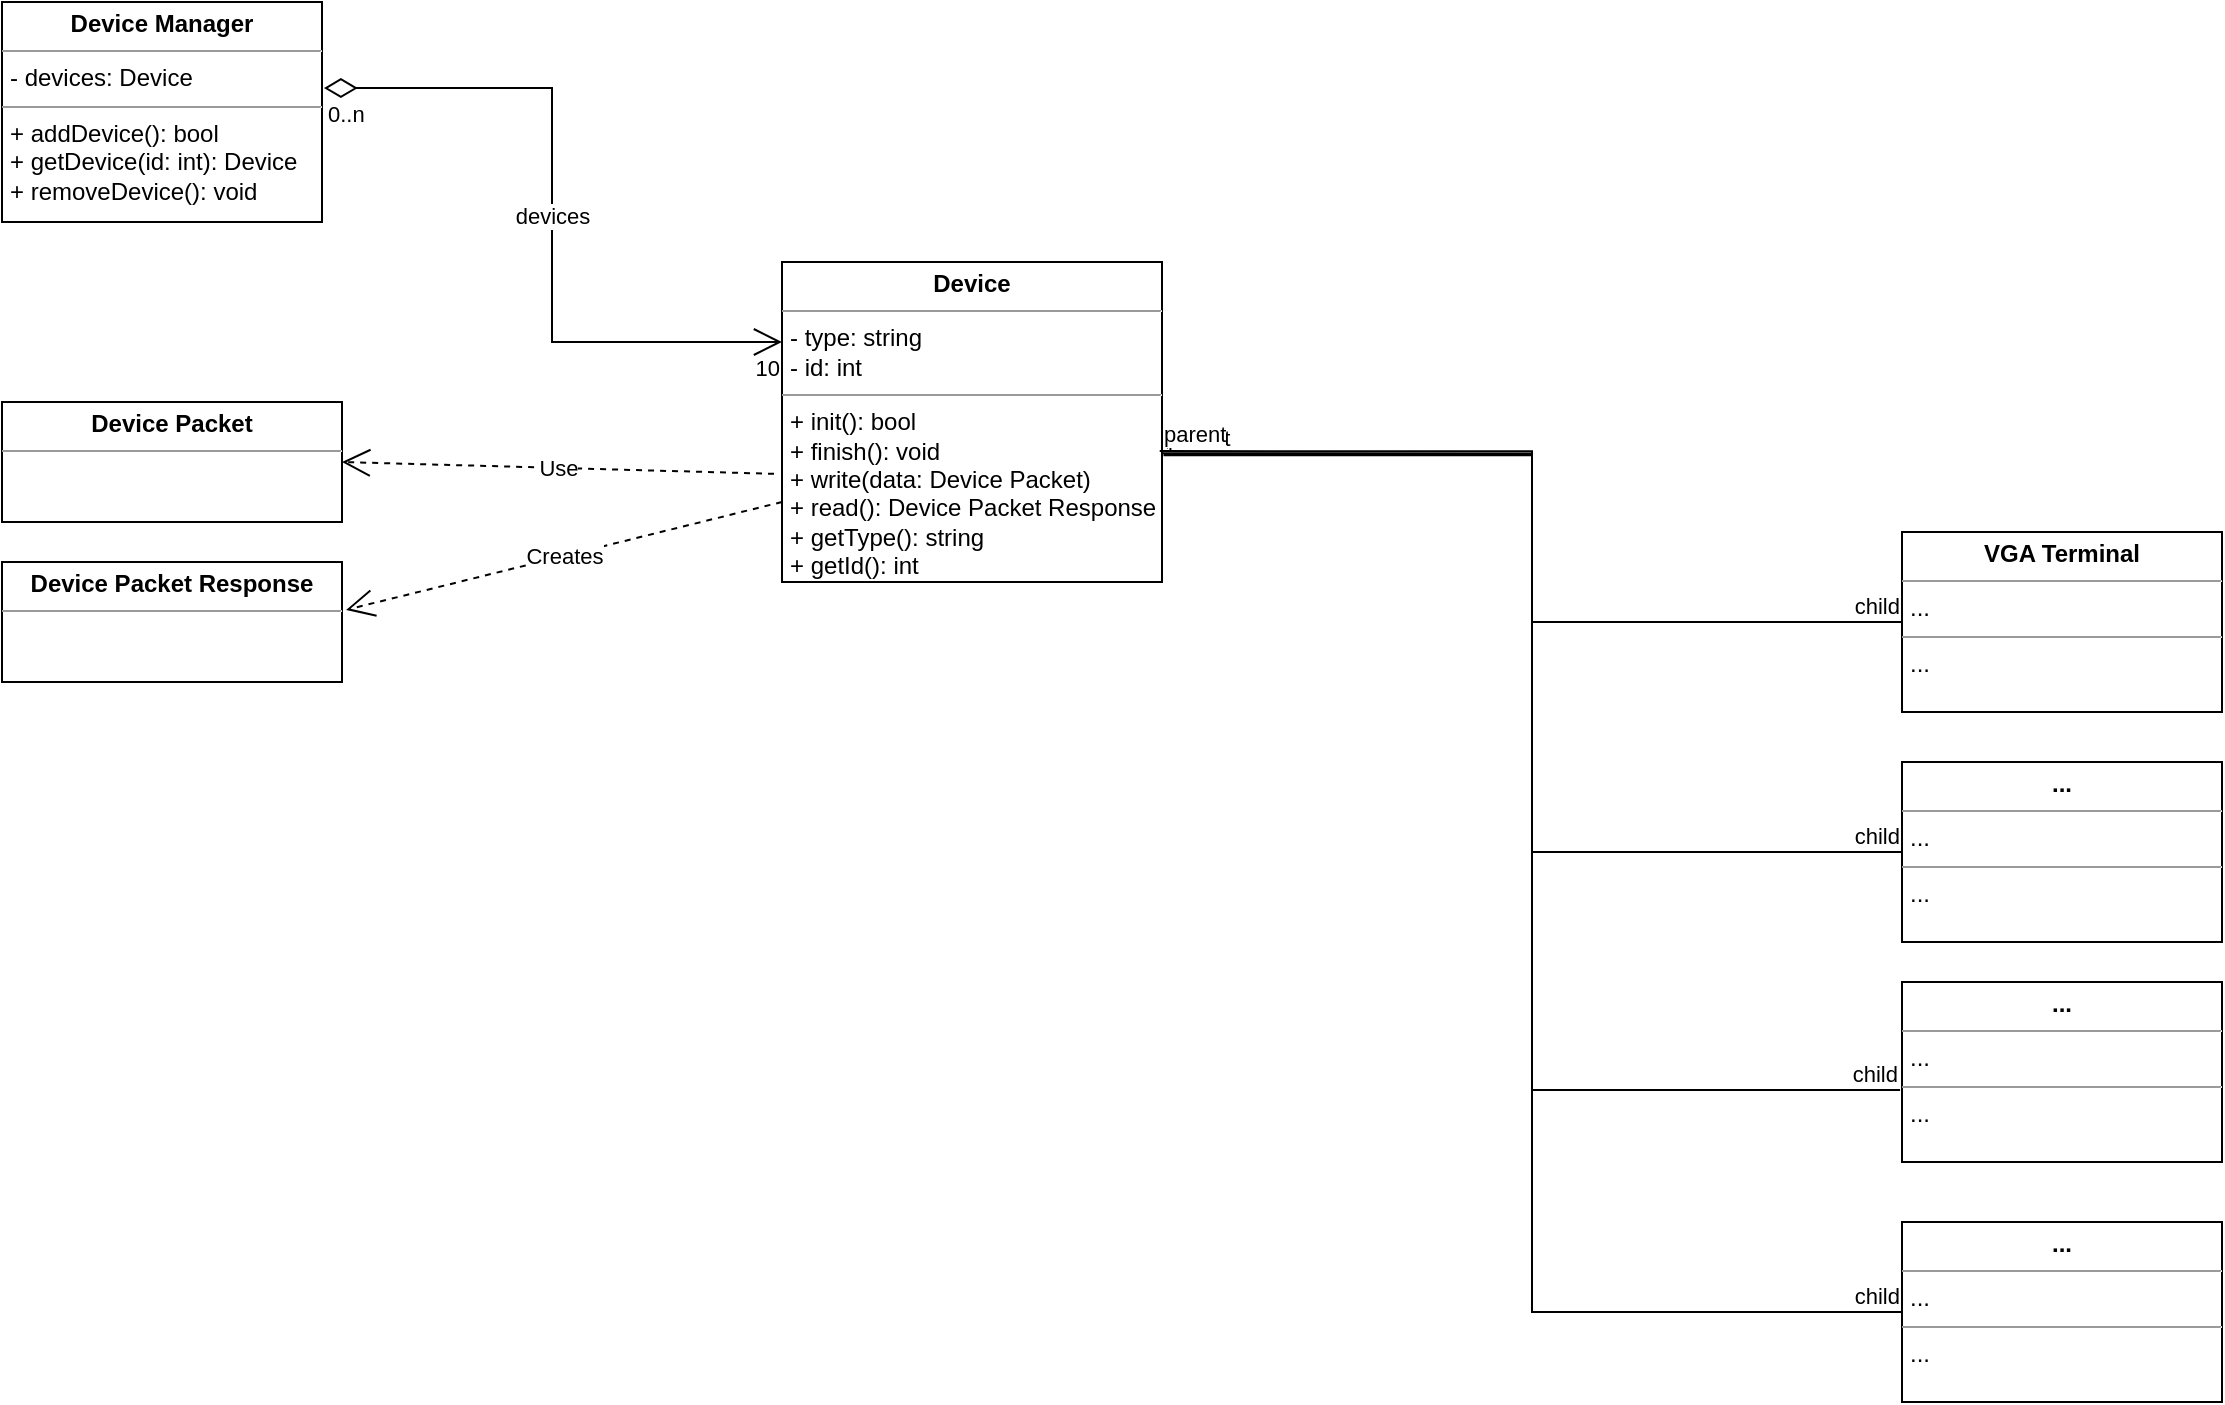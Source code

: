 <mxfile version="20.8.20" type="github">
  <diagram name="Page-1" id="09lzFyWS7ChnjlxKwFv8">
    <mxGraphModel dx="1045" dy="703" grid="1" gridSize="10" guides="1" tooltips="1" connect="1" arrows="1" fold="1" page="1" pageScale="1" pageWidth="827" pageHeight="1169" math="0" shadow="0">
      <root>
        <mxCell id="0" />
        <mxCell id="1" parent="0" />
        <mxCell id="X0Wd92SMY3JsqTdoB2Md-23" value="&lt;p style=&quot;margin:0px;margin-top:4px;text-align:center;&quot;&gt;&lt;b&gt;Device&lt;/b&gt;&lt;/p&gt;&lt;hr size=&quot;1&quot;&gt;&lt;p style=&quot;margin:0px;margin-left:4px;&quot;&gt;- type: string&lt;/p&gt;&lt;p style=&quot;margin:0px;margin-left:4px;&quot;&gt;- id: int&lt;/p&gt;&lt;hr size=&quot;1&quot;&gt;&lt;p style=&quot;margin:0px;margin-left:4px;&quot;&gt;+ init(): bool&lt;/p&gt;&lt;p style=&quot;margin:0px;margin-left:4px;&quot;&gt;+ finish(): void&lt;/p&gt;&lt;p style=&quot;margin:0px;margin-left:4px;&quot;&gt;+ write(data: Device Packet)&lt;/p&gt;&lt;p style=&quot;margin:0px;margin-left:4px;&quot;&gt;+ read(): Device Packet Response&lt;/p&gt;&lt;p style=&quot;margin:0px;margin-left:4px;&quot;&gt;+ getType(): string&lt;/p&gt;&lt;p style=&quot;margin:0px;margin-left:4px;&quot;&gt;+ getId(): int&lt;/p&gt;" style="verticalAlign=top;align=left;overflow=fill;fontSize=12;fontFamily=Helvetica;html=1;" vertex="1" parent="1">
          <mxGeometry x="460" y="180" width="190" height="160" as="geometry" />
        </mxCell>
        <mxCell id="X0Wd92SMY3JsqTdoB2Md-27" value="&lt;p style=&quot;margin:0px;margin-top:4px;text-align:center;&quot;&gt;&lt;b&gt;Device Manager&lt;/b&gt;&lt;/p&gt;&lt;hr size=&quot;1&quot;&gt;&lt;p style=&quot;margin:0px;margin-left:4px;&quot;&gt;- devices: Device&lt;/p&gt;&lt;hr size=&quot;1&quot;&gt;&lt;p style=&quot;margin:0px;margin-left:4px;&quot;&gt;+ addDevice(): bool&lt;/p&gt;&lt;p style=&quot;margin:0px;margin-left:4px;&quot;&gt;+ getDevice(id: int): Device&lt;/p&gt;&lt;p style=&quot;margin:0px;margin-left:4px;&quot;&gt;+ removeDevice(): void&lt;/p&gt;" style="verticalAlign=top;align=left;overflow=fill;fontSize=12;fontFamily=Helvetica;html=1;" vertex="1" parent="1">
          <mxGeometry x="70" y="50" width="160" height="110" as="geometry" />
        </mxCell>
        <mxCell id="X0Wd92SMY3JsqTdoB2Md-29" value="devices" style="endArrow=open;html=1;endSize=12;startArrow=diamondThin;startSize=14;startFill=0;edgeStyle=orthogonalEdgeStyle;rounded=0;exitX=1.006;exitY=0.391;exitDx=0;exitDy=0;exitPerimeter=0;entryX=0;entryY=0.25;entryDx=0;entryDy=0;" edge="1" parent="1" source="X0Wd92SMY3JsqTdoB2Md-27" target="X0Wd92SMY3JsqTdoB2Md-23">
          <mxGeometry relative="1" as="geometry">
            <mxPoint x="320" y="280" as="sourcePoint" />
            <mxPoint x="480" y="280" as="targetPoint" />
          </mxGeometry>
        </mxCell>
        <mxCell id="X0Wd92SMY3JsqTdoB2Md-30" value="0..n" style="edgeLabel;resizable=0;html=1;align=left;verticalAlign=top;" connectable="0" vertex="1" parent="X0Wd92SMY3JsqTdoB2Md-29">
          <mxGeometry x="-1" relative="1" as="geometry" />
        </mxCell>
        <mxCell id="X0Wd92SMY3JsqTdoB2Md-31" value="10" style="edgeLabel;resizable=0;html=1;align=right;verticalAlign=top;" connectable="0" vertex="1" parent="X0Wd92SMY3JsqTdoB2Md-29">
          <mxGeometry x="1" relative="1" as="geometry" />
        </mxCell>
        <mxCell id="X0Wd92SMY3JsqTdoB2Md-40" value="&lt;p style=&quot;margin:0px;margin-top:4px;text-align:center;&quot;&gt;&lt;b&gt;Device Packet&lt;/b&gt;&lt;/p&gt;&lt;hr size=&quot;1&quot;&gt;&lt;div style=&quot;height:2px;&quot;&gt;&lt;/div&gt;" style="verticalAlign=top;align=left;overflow=fill;fontSize=12;fontFamily=Helvetica;html=1;" vertex="1" parent="1">
          <mxGeometry x="70" y="250" width="170" height="60" as="geometry" />
        </mxCell>
        <mxCell id="X0Wd92SMY3JsqTdoB2Md-41" value="&lt;p style=&quot;margin:0px;margin-top:4px;text-align:center;&quot;&gt;&lt;b&gt;Device Packet Response&lt;/b&gt;&lt;/p&gt;&lt;hr size=&quot;1&quot;&gt;&lt;div style=&quot;height:2px;&quot;&gt;&lt;/div&gt;" style="verticalAlign=top;align=left;overflow=fill;fontSize=12;fontFamily=Helvetica;html=1;" vertex="1" parent="1">
          <mxGeometry x="70" y="330" width="170" height="60" as="geometry" />
        </mxCell>
        <mxCell id="X0Wd92SMY3JsqTdoB2Md-42" value="Use" style="endArrow=open;endSize=12;dashed=1;html=1;rounded=0;entryX=1;entryY=0.5;entryDx=0;entryDy=0;exitX=-0.021;exitY=0.662;exitDx=0;exitDy=0;exitPerimeter=0;" edge="1" parent="1" source="X0Wd92SMY3JsqTdoB2Md-23" target="X0Wd92SMY3JsqTdoB2Md-40">
          <mxGeometry width="160" relative="1" as="geometry">
            <mxPoint x="390" y="280" as="sourcePoint" />
            <mxPoint x="460" y="290" as="targetPoint" />
          </mxGeometry>
        </mxCell>
        <mxCell id="X0Wd92SMY3JsqTdoB2Md-43" value="Creates" style="endArrow=open;endSize=12;dashed=1;html=1;rounded=0;exitX=0;exitY=0.75;exitDx=0;exitDy=0;entryX=1.012;entryY=0.399;entryDx=0;entryDy=0;entryPerimeter=0;" edge="1" parent="1" source="X0Wd92SMY3JsqTdoB2Md-23" target="X0Wd92SMY3JsqTdoB2Md-41">
          <mxGeometry width="160" relative="1" as="geometry">
            <mxPoint x="320" y="280" as="sourcePoint" />
            <mxPoint x="320" y="320" as="targetPoint" />
          </mxGeometry>
        </mxCell>
        <mxCell id="X0Wd92SMY3JsqTdoB2Md-44" value="&lt;p style=&quot;margin:0px;margin-top:4px;text-align:center;&quot;&gt;&lt;b&gt;VGA Terminal&lt;/b&gt;&lt;/p&gt;&lt;hr size=&quot;1&quot;&gt;&lt;p style=&quot;margin:0px;margin-left:4px;&quot;&gt;...&lt;/p&gt;&lt;hr size=&quot;1&quot;&gt;&lt;p style=&quot;margin:0px;margin-left:4px;&quot;&gt;...&lt;/p&gt;" style="verticalAlign=top;align=left;overflow=fill;fontSize=12;fontFamily=Helvetica;html=1;" vertex="1" parent="1">
          <mxGeometry x="1020" y="315" width="160" height="90" as="geometry" />
        </mxCell>
        <mxCell id="X0Wd92SMY3JsqTdoB2Md-45" value="" style="endArrow=none;html=1;edgeStyle=orthogonalEdgeStyle;rounded=0;entryX=0;entryY=0.5;entryDx=0;entryDy=0;exitX=1.005;exitY=0.603;exitDx=0;exitDy=0;exitPerimeter=0;" edge="1" parent="1" source="X0Wd92SMY3JsqTdoB2Md-23" target="X0Wd92SMY3JsqTdoB2Md-44">
          <mxGeometry relative="1" as="geometry">
            <mxPoint x="240" y="510" as="sourcePoint" />
            <mxPoint x="400" y="510" as="targetPoint" />
          </mxGeometry>
        </mxCell>
        <mxCell id="X0Wd92SMY3JsqTdoB2Md-46" value="parent" style="edgeLabel;resizable=0;html=1;align=left;verticalAlign=bottom;" connectable="0" vertex="1" parent="X0Wd92SMY3JsqTdoB2Md-45">
          <mxGeometry x="-1" relative="1" as="geometry" />
        </mxCell>
        <mxCell id="X0Wd92SMY3JsqTdoB2Md-47" value="child" style="edgeLabel;resizable=0;html=1;align=right;verticalAlign=bottom;" connectable="0" vertex="1" parent="X0Wd92SMY3JsqTdoB2Md-45">
          <mxGeometry x="1" relative="1" as="geometry" />
        </mxCell>
        <mxCell id="X0Wd92SMY3JsqTdoB2Md-48" value="&lt;p style=&quot;margin:0px;margin-top:4px;text-align:center;&quot;&gt;&lt;b&gt;...&lt;/b&gt;&lt;/p&gt;&lt;hr size=&quot;1&quot;&gt;&lt;p style=&quot;margin:0px;margin-left:4px;&quot;&gt;...&lt;/p&gt;&lt;hr size=&quot;1&quot;&gt;&lt;p style=&quot;margin:0px;margin-left:4px;&quot;&gt;...&lt;/p&gt;" style="verticalAlign=top;align=left;overflow=fill;fontSize=12;fontFamily=Helvetica;html=1;" vertex="1" parent="1">
          <mxGeometry x="1020" y="430" width="160" height="90" as="geometry" />
        </mxCell>
        <mxCell id="X0Wd92SMY3JsqTdoB2Md-49" value="&lt;p style=&quot;margin:0px;margin-top:4px;text-align:center;&quot;&gt;&lt;b&gt;...&lt;/b&gt;&lt;/p&gt;&lt;hr size=&quot;1&quot;&gt;&lt;p style=&quot;margin:0px;margin-left:4px;&quot;&gt;...&lt;/p&gt;&lt;hr size=&quot;1&quot;&gt;&lt;p style=&quot;margin:0px;margin-left:4px;&quot;&gt;...&lt;/p&gt;" style="verticalAlign=top;align=left;overflow=fill;fontSize=12;fontFamily=Helvetica;html=1;" vertex="1" parent="1">
          <mxGeometry x="1020" y="540" width="160" height="90" as="geometry" />
        </mxCell>
        <mxCell id="X0Wd92SMY3JsqTdoB2Md-50" value="&lt;p style=&quot;margin:0px;margin-top:4px;text-align:center;&quot;&gt;&lt;b&gt;...&lt;/b&gt;&lt;/p&gt;&lt;hr size=&quot;1&quot;&gt;&lt;p style=&quot;margin:0px;margin-left:4px;&quot;&gt;...&lt;/p&gt;&lt;hr size=&quot;1&quot;&gt;&lt;p style=&quot;margin:0px;margin-left:4px;&quot;&gt;...&lt;/p&gt;" style="verticalAlign=top;align=left;overflow=fill;fontSize=12;fontFamily=Helvetica;html=1;" vertex="1" parent="1">
          <mxGeometry x="1020" y="660" width="160" height="90" as="geometry" />
        </mxCell>
        <mxCell id="X0Wd92SMY3JsqTdoB2Md-51" value="" style="endArrow=none;html=1;edgeStyle=orthogonalEdgeStyle;rounded=0;entryX=0;entryY=0.5;entryDx=0;entryDy=0;exitX=0.998;exitY=0.598;exitDx=0;exitDy=0;exitPerimeter=0;" edge="1" parent="1" source="X0Wd92SMY3JsqTdoB2Md-23" target="X0Wd92SMY3JsqTdoB2Md-48">
          <mxGeometry relative="1" as="geometry">
            <mxPoint x="760" y="510" as="sourcePoint" />
            <mxPoint x="920" y="510" as="targetPoint" />
          </mxGeometry>
        </mxCell>
        <mxCell id="X0Wd92SMY3JsqTdoB2Md-52" value="parent" style="edgeLabel;resizable=0;html=1;align=left;verticalAlign=bottom;" connectable="0" vertex="1" parent="X0Wd92SMY3JsqTdoB2Md-51">
          <mxGeometry x="-1" relative="1" as="geometry" />
        </mxCell>
        <mxCell id="X0Wd92SMY3JsqTdoB2Md-53" value="child" style="edgeLabel;resizable=0;html=1;align=right;verticalAlign=bottom;" connectable="0" vertex="1" parent="X0Wd92SMY3JsqTdoB2Md-51">
          <mxGeometry x="1" relative="1" as="geometry" />
        </mxCell>
        <mxCell id="X0Wd92SMY3JsqTdoB2Md-54" value="" style="endArrow=none;html=1;edgeStyle=orthogonalEdgeStyle;rounded=0;entryX=-0.006;entryY=0.6;entryDx=0;entryDy=0;entryPerimeter=0;exitX=1.004;exitY=0.604;exitDx=0;exitDy=0;exitPerimeter=0;" edge="1" parent="1" source="X0Wd92SMY3JsqTdoB2Md-23" target="X0Wd92SMY3JsqTdoB2Md-49">
          <mxGeometry relative="1" as="geometry">
            <mxPoint x="700" y="480" as="sourcePoint" />
            <mxPoint x="860" y="480" as="targetPoint" />
          </mxGeometry>
        </mxCell>
        <mxCell id="X0Wd92SMY3JsqTdoB2Md-55" value="parent" style="edgeLabel;resizable=0;html=1;align=left;verticalAlign=bottom;" connectable="0" vertex="1" parent="X0Wd92SMY3JsqTdoB2Md-54">
          <mxGeometry x="-1" relative="1" as="geometry" />
        </mxCell>
        <mxCell id="X0Wd92SMY3JsqTdoB2Md-56" value="child" style="edgeLabel;resizable=0;html=1;align=right;verticalAlign=bottom;" connectable="0" vertex="1" parent="X0Wd92SMY3JsqTdoB2Md-54">
          <mxGeometry x="1" relative="1" as="geometry" />
        </mxCell>
        <mxCell id="X0Wd92SMY3JsqTdoB2Md-57" value="" style="endArrow=none;html=1;edgeStyle=orthogonalEdgeStyle;rounded=0;entryX=0;entryY=0.5;entryDx=0;entryDy=0;exitX=0.994;exitY=0.591;exitDx=0;exitDy=0;exitPerimeter=0;" edge="1" parent="1" source="X0Wd92SMY3JsqTdoB2Md-23" target="X0Wd92SMY3JsqTdoB2Md-50">
          <mxGeometry relative="1" as="geometry">
            <mxPoint x="650" y="280" as="sourcePoint" />
            <mxPoint x="810" y="490" as="targetPoint" />
          </mxGeometry>
        </mxCell>
        <mxCell id="X0Wd92SMY3JsqTdoB2Md-58" value="parent" style="edgeLabel;resizable=0;html=1;align=left;verticalAlign=bottom;" connectable="0" vertex="1" parent="X0Wd92SMY3JsqTdoB2Md-57">
          <mxGeometry x="-1" relative="1" as="geometry" />
        </mxCell>
        <mxCell id="X0Wd92SMY3JsqTdoB2Md-59" value="child" style="edgeLabel;resizable=0;html=1;align=right;verticalAlign=bottom;" connectable="0" vertex="1" parent="X0Wd92SMY3JsqTdoB2Md-57">
          <mxGeometry x="1" relative="1" as="geometry" />
        </mxCell>
      </root>
    </mxGraphModel>
  </diagram>
</mxfile>
